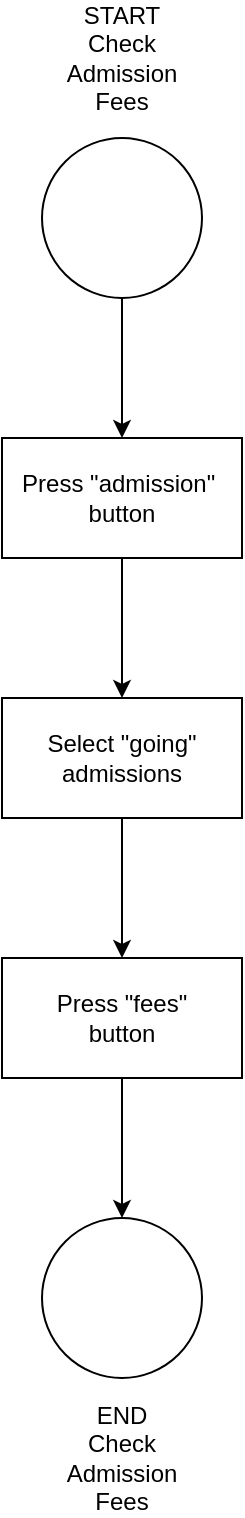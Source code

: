 <mxfile version="13.2.4" type="device"><diagram id="TFMQ4To_EDmgF3A6v-Kt" name="Page-1"><mxGraphModel dx="1386" dy="819" grid="1" gridSize="10" guides="1" tooltips="1" connect="1" arrows="1" fold="1" page="1" pageScale="1" pageWidth="850" pageHeight="1100" math="0" shadow="0"><root><mxCell id="0"/><mxCell id="1" parent="0"/><mxCell id="ps5uV4olpGjeBAwSACky-1" value="" style="ellipse;whiteSpace=wrap;html=1;aspect=fixed;" vertex="1" parent="1"><mxGeometry x="380" y="280" width="80" height="80" as="geometry"/></mxCell><mxCell id="ps5uV4olpGjeBAwSACky-2" value="START&lt;br&gt;Check&lt;br&gt;Admission&lt;br&gt;Fees" style="text;html=1;strokeColor=none;fillColor=none;align=center;verticalAlign=middle;whiteSpace=wrap;rounded=0;" vertex="1" parent="1"><mxGeometry x="400" y="230" width="40" height="20" as="geometry"/></mxCell><mxCell id="ps5uV4olpGjeBAwSACky-3" value="Press &quot;admission&quot;&amp;nbsp;&lt;br&gt;button" style="rounded=0;whiteSpace=wrap;html=1;" vertex="1" parent="1"><mxGeometry x="360" y="430" width="120" height="60" as="geometry"/></mxCell><mxCell id="ps5uV4olpGjeBAwSACky-4" value="Select &quot;going&quot;&lt;br&gt;admissions" style="rounded=0;whiteSpace=wrap;html=1;" vertex="1" parent="1"><mxGeometry x="360" y="560" width="120" height="60" as="geometry"/></mxCell><mxCell id="ps5uV4olpGjeBAwSACky-5" value="Press &quot;fees&quot;&lt;br&gt;button" style="rounded=0;whiteSpace=wrap;html=1;" vertex="1" parent="1"><mxGeometry x="360" y="690" width="120" height="60" as="geometry"/></mxCell><mxCell id="ps5uV4olpGjeBAwSACky-6" value="" style="ellipse;whiteSpace=wrap;html=1;aspect=fixed;" vertex="1" parent="1"><mxGeometry x="380" y="820" width="80" height="80" as="geometry"/></mxCell><mxCell id="ps5uV4olpGjeBAwSACky-7" value="END&lt;br&gt;Check&lt;br&gt;Admission&lt;br&gt;Fees" style="text;html=1;strokeColor=none;fillColor=none;align=center;verticalAlign=middle;whiteSpace=wrap;rounded=0;" vertex="1" parent="1"><mxGeometry x="400" y="930" width="40" height="20" as="geometry"/></mxCell><mxCell id="ps5uV4olpGjeBAwSACky-8" value="" style="endArrow=classic;html=1;exitX=0.5;exitY=1;exitDx=0;exitDy=0;entryX=0.5;entryY=0;entryDx=0;entryDy=0;" edge="1" parent="1" source="ps5uV4olpGjeBAwSACky-1" target="ps5uV4olpGjeBAwSACky-3"><mxGeometry width="50" height="50" relative="1" as="geometry"><mxPoint x="550" y="650" as="sourcePoint"/><mxPoint x="600" y="600" as="targetPoint"/></mxGeometry></mxCell><mxCell id="ps5uV4olpGjeBAwSACky-9" value="" style="endArrow=classic;html=1;exitX=0.5;exitY=1;exitDx=0;exitDy=0;entryX=0.5;entryY=0;entryDx=0;entryDy=0;" edge="1" parent="1" source="ps5uV4olpGjeBAwSACky-3" target="ps5uV4olpGjeBAwSACky-4"><mxGeometry width="50" height="50" relative="1" as="geometry"><mxPoint x="550" y="650" as="sourcePoint"/><mxPoint x="600" y="600" as="targetPoint"/></mxGeometry></mxCell><mxCell id="ps5uV4olpGjeBAwSACky-10" value="" style="endArrow=classic;html=1;exitX=0.5;exitY=1;exitDx=0;exitDy=0;entryX=0.5;entryY=0;entryDx=0;entryDy=0;" edge="1" parent="1" source="ps5uV4olpGjeBAwSACky-4" target="ps5uV4olpGjeBAwSACky-5"><mxGeometry width="50" height="50" relative="1" as="geometry"><mxPoint x="550" y="650" as="sourcePoint"/><mxPoint x="600" y="600" as="targetPoint"/></mxGeometry></mxCell><mxCell id="ps5uV4olpGjeBAwSACky-11" value="" style="endArrow=classic;html=1;exitX=0.5;exitY=1;exitDx=0;exitDy=0;entryX=0.5;entryY=0;entryDx=0;entryDy=0;" edge="1" parent="1" source="ps5uV4olpGjeBAwSACky-5" target="ps5uV4olpGjeBAwSACky-6"><mxGeometry width="50" height="50" relative="1" as="geometry"><mxPoint x="550" y="650" as="sourcePoint"/><mxPoint x="600" y="600" as="targetPoint"/></mxGeometry></mxCell></root></mxGraphModel></diagram></mxfile>
